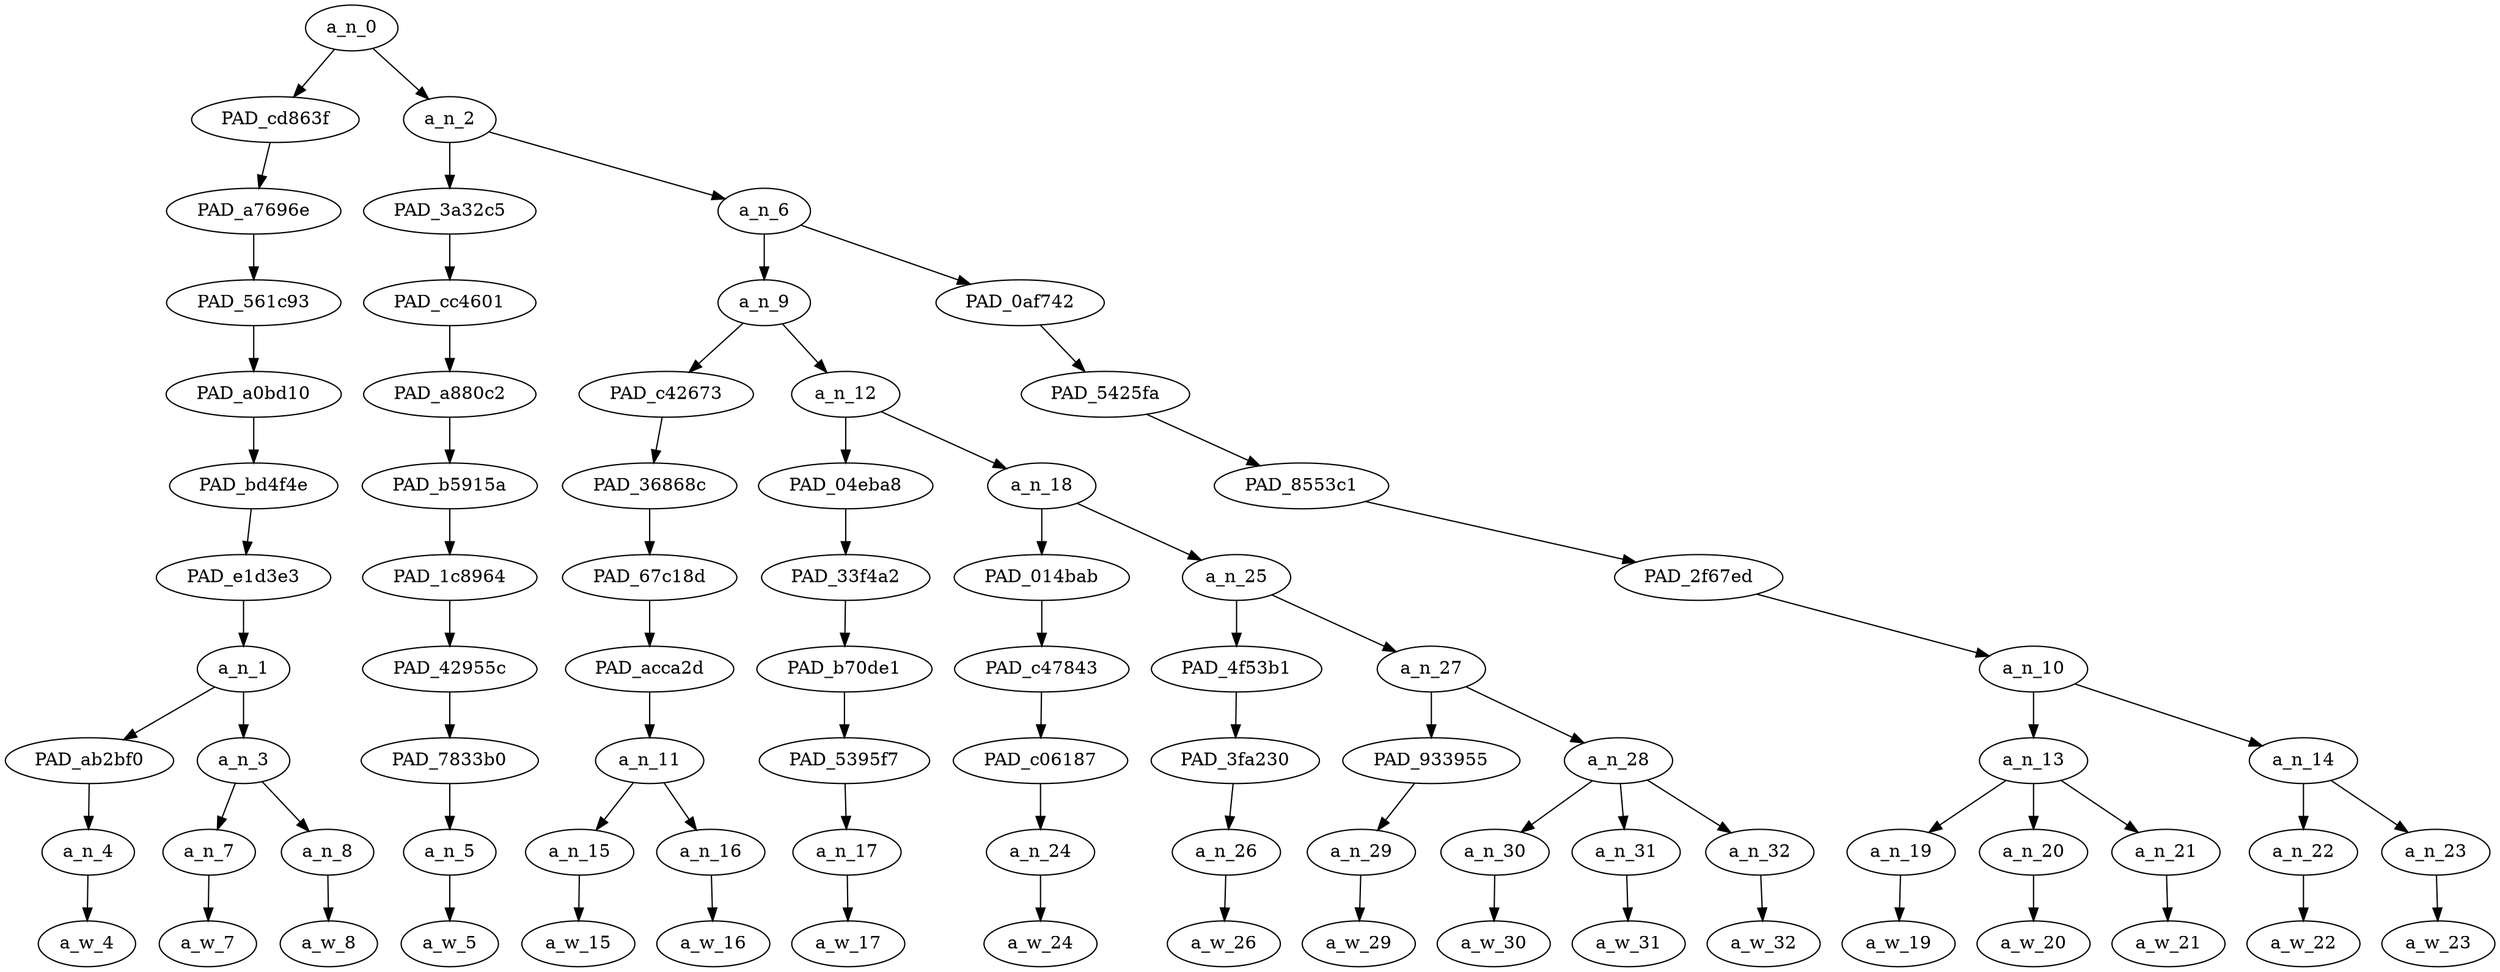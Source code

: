 strict digraph "" {
	a_n_0	[div_dir=-1,
		index=0,
		level=10,
		pos="4.0078125,10!",
		text_span="[0, 1, 2, 3, 4, 5, 6, 7, 8, 9, 10, 11, 12, 13, 14, 15, 16, 17]",
		value=1.00000001];
	PAD_cd863f	[div_dir=-1,
		index=0,
		level=9,
		pos="1.25,9!",
		text_span="[0, 1, 2]",
		value=0.29015599];
	a_n_0 -> PAD_cd863f;
	a_n_2	[div_dir=1,
		index=1,
		level=9,
		pos="6.765625,9!",
		text_span="[3, 4, 5, 6, 7, 8, 9, 10, 11, 12, 13, 14, 15, 16, 17]",
		value=0.70968851];
	a_n_0 -> a_n_2;
	PAD_a7696e	[div_dir=-1,
		index=0,
		level=8,
		pos="1.25,8!",
		text_span="[0, 1, 2]",
		value=0.29015599];
	PAD_cd863f -> PAD_a7696e;
	PAD_561c93	[div_dir=-1,
		index=0,
		level=7,
		pos="1.25,7!",
		text_span="[0, 1, 2]",
		value=0.29015599];
	PAD_a7696e -> PAD_561c93;
	PAD_a0bd10	[div_dir=-1,
		index=0,
		level=6,
		pos="1.25,6!",
		text_span="[0, 1, 2]",
		value=0.29015599];
	PAD_561c93 -> PAD_a0bd10;
	PAD_bd4f4e	[div_dir=-1,
		index=0,
		level=5,
		pos="1.25,5!",
		text_span="[0, 1, 2]",
		value=0.29015599];
	PAD_a0bd10 -> PAD_bd4f4e;
	PAD_e1d3e3	[div_dir=-1,
		index=0,
		level=4,
		pos="1.25,4!",
		text_span="[0, 1, 2]",
		value=0.29015599];
	PAD_bd4f4e -> PAD_e1d3e3;
	a_n_1	[div_dir=-1,
		index=0,
		level=3,
		pos="1.25,3!",
		text_span="[0, 1, 2]",
		value=0.29015599];
	PAD_e1d3e3 -> a_n_1;
	PAD_ab2bf0	[div_dir=-1,
		index=1,
		level=2,
		pos="2.0,2!",
		text_span="[2]",
		value=0.06717776];
	a_n_1 -> PAD_ab2bf0;
	a_n_3	[div_dir=-1,
		index=0,
		level=2,
		pos="0.5,2!",
		text_span="[0, 1]",
		value=0.22251916];
	a_n_1 -> a_n_3;
	a_n_4	[div_dir=-1,
		index=2,
		level=1,
		pos="2.0,1!",
		text_span="[2]",
		value=0.06717776];
	PAD_ab2bf0 -> a_n_4;
	a_w_4	[div_dir=0,
		index=2,
		level=0,
		pos="2,0!",
		text_span="[2]",
		value=america];
	a_n_4 -> a_w_4;
	a_n_7	[div_dir=-1,
		index=0,
		level=1,
		pos="0.0,1!",
		text_span="[0]",
		value=0.12281291];
	a_n_3 -> a_n_7;
	a_n_8	[div_dir=-1,
		index=1,
		level=1,
		pos="1.0,1!",
		text_span="[1]",
		value=0.09924423];
	a_n_3 -> a_n_8;
	a_w_7	[div_dir=0,
		index=0,
		level=0,
		pos="0,0!",
		text_span="[0]",
		value=jeb];
	a_n_7 -> a_w_7;
	a_w_8	[div_dir=0,
		index=1,
		level=0,
		pos="1,0!",
		text_span="[1]",
		value=bush];
	a_n_8 -> a_w_8;
	PAD_3a32c5	[div_dir=-1,
		index=1,
		level=8,
		pos="3.0,8!",
		text_span="[3]",
		value=0.03876288];
	a_n_2 -> PAD_3a32c5;
	a_n_6	[div_dir=1,
		index=2,
		level=8,
		pos="10.53125,8!",
		text_span="[4, 5, 6, 7, 8, 9, 10, 11, 12, 13, 14, 15, 16, 17]",
		value=0.67085202];
	a_n_2 -> a_n_6;
	PAD_cc4601	[div_dir=-1,
		index=1,
		level=7,
		pos="3.0,7!",
		text_span="[3]",
		value=0.03876288];
	PAD_3a32c5 -> PAD_cc4601;
	PAD_a880c2	[div_dir=-1,
		index=1,
		level=6,
		pos="3.0,6!",
		text_span="[3]",
		value=0.03876288];
	PAD_cc4601 -> PAD_a880c2;
	PAD_b5915a	[div_dir=-1,
		index=1,
		level=5,
		pos="3.0,5!",
		text_span="[3]",
		value=0.03876288];
	PAD_a880c2 -> PAD_b5915a;
	PAD_1c8964	[div_dir=-1,
		index=1,
		level=4,
		pos="3.0,4!",
		text_span="[3]",
		value=0.03876288];
	PAD_b5915a -> PAD_1c8964;
	PAD_42955c	[div_dir=-1,
		index=1,
		level=3,
		pos="3.0,3!",
		text_span="[3]",
		value=0.03876288];
	PAD_1c8964 -> PAD_42955c;
	PAD_7833b0	[div_dir=-1,
		index=2,
		level=2,
		pos="3.0,2!",
		text_span="[3]",
		value=0.03876288];
	PAD_42955c -> PAD_7833b0;
	a_n_5	[div_dir=-1,
		index=3,
		level=1,
		pos="3.0,1!",
		text_span="[3]",
		value=0.03876288];
	PAD_7833b0 -> a_n_5;
	a_w_5	[div_dir=0,
		index=3,
		level=0,
		pos="3,0!",
		text_span="[3]",
		value=is];
	a_n_5 -> a_w_5;
	a_n_9	[div_dir=-1,
		index=2,
		level=7,
		pos="5.8125,7!",
		text_span="[4, 5, 6, 7, 8, 9, 10, 11, 12]",
		value=0.38515355];
	a_n_6 -> a_n_9;
	PAD_0af742	[div_dir=1,
		index=3,
		level=7,
		pos="15.25,7!",
		text_span="[13, 14, 15, 16, 17]",
		value=0.28561871];
	a_n_6 -> PAD_0af742;
	PAD_c42673	[div_dir=-1,
		index=2,
		level=6,
		pos="4.5,6!",
		text_span="[4, 5]",
		value=0.07813778];
	a_n_9 -> PAD_c42673;
	a_n_12	[div_dir=1,
		index=3,
		level=6,
		pos="7.125,6!",
		text_span="[6, 7, 8, 9, 10, 11, 12]",
		value=0.30700938];
	a_n_9 -> a_n_12;
	PAD_36868c	[div_dir=-1,
		index=2,
		level=5,
		pos="4.5,5!",
		text_span="[4, 5]",
		value=0.07813778];
	PAD_c42673 -> PAD_36868c;
	PAD_67c18d	[div_dir=-1,
		index=2,
		level=4,
		pos="4.5,4!",
		text_span="[4, 5]",
		value=0.07813778];
	PAD_36868c -> PAD_67c18d;
	PAD_acca2d	[div_dir=-1,
		index=2,
		level=3,
		pos="4.5,3!",
		text_span="[4, 5]",
		value=0.07813778];
	PAD_67c18d -> PAD_acca2d;
	a_n_11	[div_dir=-1,
		index=3,
		level=2,
		pos="4.5,2!",
		text_span="[4, 5]",
		value=0.07813778];
	PAD_acca2d -> a_n_11;
	a_n_15	[div_dir=-1,
		index=4,
		level=1,
		pos="4.0,1!",
		text_span="[4]",
		value=0.02938490];
	a_n_11 -> a_n_15;
	a_n_16	[div_dir=1,
		index=5,
		level=1,
		pos="5.0,1!",
		text_span="[5]",
		value=0.04863503];
	a_n_11 -> a_n_16;
	a_w_15	[div_dir=0,
		index=4,
		level=0,
		pos="4,0!",
		text_span="[4]",
		value=a];
	a_n_15 -> a_w_15;
	a_w_16	[div_dir=0,
		index=5,
		level=0,
		pos="5,0!",
		text_span="[5]",
		value=nation];
	a_n_16 -> a_w_16;
	PAD_04eba8	[div_dir=-1,
		index=3,
		level=5,
		pos="6.0,5!",
		text_span="[6]",
		value=0.02780840];
	a_n_12 -> PAD_04eba8;
	a_n_18	[div_dir=1,
		index=4,
		level=5,
		pos="8.25,5!",
		text_span="[7, 8, 9, 10, 11, 12]",
		value=0.27914433];
	a_n_12 -> a_n_18;
	PAD_33f4a2	[div_dir=-1,
		index=3,
		level=4,
		pos="6.0,4!",
		text_span="[6]",
		value=0.02780840];
	PAD_04eba8 -> PAD_33f4a2;
	PAD_b70de1	[div_dir=-1,
		index=3,
		level=3,
		pos="6.0,3!",
		text_span="[6]",
		value=0.02780840];
	PAD_33f4a2 -> PAD_b70de1;
	PAD_5395f7	[div_dir=-1,
		index=4,
		level=2,
		pos="6.0,2!",
		text_span="[6]",
		value=0.02780840];
	PAD_b70de1 -> PAD_5395f7;
	a_n_17	[div_dir=-1,
		index=6,
		level=1,
		pos="6.0,1!",
		text_span="[6]",
		value=0.02780840];
	PAD_5395f7 -> a_n_17;
	a_w_17	[div_dir=0,
		index=6,
		level=0,
		pos="6,0!",
		text_span="[6]",
		value=of];
	a_n_17 -> a_w_17;
	PAD_014bab	[div_dir=1,
		index=4,
		level=4,
		pos="7.0,4!",
		text_span="[7]",
		value=0.07021309];
	a_n_18 -> PAD_014bab;
	a_n_25	[div_dir=-1,
		index=5,
		level=4,
		pos="9.5,4!",
		text_span="[8, 9, 10, 11, 12]",
		value=0.20884668];
	a_n_18 -> a_n_25;
	PAD_c47843	[div_dir=1,
		index=4,
		level=3,
		pos="7.0,3!",
		text_span="[7]",
		value=0.07021309];
	PAD_014bab -> PAD_c47843;
	PAD_c06187	[div_dir=1,
		index=5,
		level=2,
		pos="7.0,2!",
		text_span="[7]",
		value=0.07021309];
	PAD_c47843 -> PAD_c06187;
	a_n_24	[div_dir=1,
		index=7,
		level=1,
		pos="7.0,1!",
		text_span="[7]",
		value=0.07021309];
	PAD_c06187 -> a_n_24;
	a_w_24	[div_dir=0,
		index=7,
		level=0,
		pos="7,0!",
		text_span="[7]",
		value=immigrants];
	a_n_24 -> a_w_24;
	PAD_4f53b1	[div_dir=-1,
		index=5,
		level=3,
		pos="8.0,3!",
		text_span="[8]",
		value=0.02950249];
	a_n_25 -> PAD_4f53b1;
	a_n_27	[div_dir=-1,
		index=6,
		level=3,
		pos="11.0,3!",
		text_span="[9, 10, 11, 12]",
		value=0.17933543];
	a_n_25 -> a_n_27;
	PAD_3fa230	[div_dir=-1,
		index=6,
		level=2,
		pos="8.0,2!",
		text_span="[8]",
		value=0.02950249];
	PAD_4f53b1 -> PAD_3fa230;
	a_n_26	[div_dir=-1,
		index=8,
		level=1,
		pos="8.0,1!",
		text_span="[8]",
		value=0.02950249];
	PAD_3fa230 -> a_n_26;
	a_w_26	[div_dir=0,
		index=8,
		level=0,
		pos="8,0!",
		text_span="[8]",
		value=with];
	a_n_26 -> a_w_26;
	PAD_933955	[div_dir=1,
		index=8,
		level=2,
		pos="12.0,2!",
		text_span="[12]",
		value=0.04848895];
	a_n_27 -> PAD_933955;
	a_n_28	[div_dir=-1,
		index=7,
		level=2,
		pos="10.0,2!",
		text_span="[9, 10, 11]",
		value=0.13084571];
	a_n_27 -> a_n_28;
	a_n_29	[div_dir=1,
		index=12,
		level=1,
		pos="12.0,1!",
		text_span="[12]",
		value=0.04848895];
	PAD_933955 -> a_n_29;
	a_w_29	[div_dir=0,
		index=12,
		level=0,
		pos="12,0!",
		text_span="[12]",
		value=here];
	a_n_29 -> a_w_29;
	a_n_30	[div_dir=-1,
		index=9,
		level=1,
		pos="9.0,1!",
		text_span="[9]",
		value=0.03011270];
	a_n_28 -> a_n_30;
	a_n_31	[div_dir=-1,
		index=10,
		level=1,
		pos="10.0,1!",
		text_span="[10]",
		value=0.05247715];
	a_n_28 -> a_n_31;
	a_n_32	[div_dir=-1,
		index=11,
		level=1,
		pos="11.0,1!",
		text_span="[11]",
		value=0.04821553];
	a_n_28 -> a_n_32;
	a_w_30	[div_dir=0,
		index=9,
		level=0,
		pos="9,0!",
		text_span="[9]",
		value=no];
	a_n_30 -> a_w_30;
	a_w_31	[div_dir=0,
		index=10,
		level=0,
		pos="10,0!",
		text_span="[10]",
		value=ethnic];
	a_n_31 -> a_w_31;
	a_w_32	[div_dir=0,
		index=11,
		level=0,
		pos="11,0!",
		text_span="[11]",
		value=identity];
	a_n_32 -> a_w_32;
	PAD_5425fa	[div_dir=1,
		index=4,
		level=6,
		pos="15.25,6!",
		text_span="[13, 14, 15, 16, 17]",
		value=0.28561871];
	PAD_0af742 -> PAD_5425fa;
	PAD_8553c1	[div_dir=1,
		index=5,
		level=5,
		pos="15.25,5!",
		text_span="[13, 14, 15, 16, 17]",
		value=0.28561871];
	PAD_5425fa -> PAD_8553c1;
	PAD_2f67ed	[div_dir=1,
		index=6,
		level=4,
		pos="15.25,4!",
		text_span="[13, 14, 15, 16, 17]",
		value=0.28561871];
	PAD_8553c1 -> PAD_2f67ed;
	a_n_10	[div_dir=1,
		index=7,
		level=3,
		pos="15.25,3!",
		text_span="[13, 14, 15, 16, 17]",
		value=0.28561871];
	PAD_2f67ed -> a_n_10;
	a_n_13	[div_dir=1,
		index=9,
		level=2,
		pos="14.0,2!",
		text_span="[13, 14, 15]",
		value=0.18808754];
	a_n_10 -> a_n_13;
	a_n_14	[div_dir=-1,
		index=10,
		level=2,
		pos="16.5,2!",
		text_span="[16, 17]",
		value=0.09738047];
	a_n_10 -> a_n_14;
	a_n_19	[div_dir=-1,
		index=13,
		level=1,
		pos="13.0,1!",
		text_span="[13]",
		value=0.03665509];
	a_n_13 -> a_n_19;
	a_n_20	[div_dir=1,
		index=14,
		level=1,
		pos="14.0,1!",
		text_span="[14]",
		value=0.08693638];
	a_n_13 -> a_n_20;
	a_n_21	[div_dir=1,
		index=15,
		level=1,
		pos="15.0,1!",
		text_span="[15]",
		value=0.06424674];
	a_n_13 -> a_n_21;
	a_w_19	[div_dir=0,
		index=13,
		level=0,
		pos="13,0!",
		text_span="[13]",
		value=the];
	a_n_19 -> a_w_19;
	a_w_20	[div_dir=0,
		index=14,
		level=0,
		pos="14,0!",
		text_span="[14]",
		value=immigration];
	a_n_20 -> a_w_20;
	a_w_21	[div_dir=0,
		index=15,
		level=0,
		pos="15,0!",
		text_span="[15]",
		value=act];
	a_n_21 -> a_w_21;
	a_n_22	[div_dir=-1,
		index=16,
		level=1,
		pos="16.0,1!",
		text_span="[16]",
		value=0.03651024];
	a_n_14 -> a_n_22;
	a_n_23	[div_dir=-1,
		index=17,
		level=1,
		pos="17.0,1!",
		text_span="[17]",
		value=0.06075208];
	a_n_14 -> a_n_23;
	a_w_22	[div_dir=0,
		index=16,
		level=0,
		pos="16,0!",
		text_span="[16]",
		value=of1];
	a_n_22 -> a_w_22;
	a_w_23	[div_dir=0,
		index=17,
		level=0,
		pos="17,0!",
		text_span="[17]",
		value="<number>"];
	a_n_23 -> a_w_23;
}
